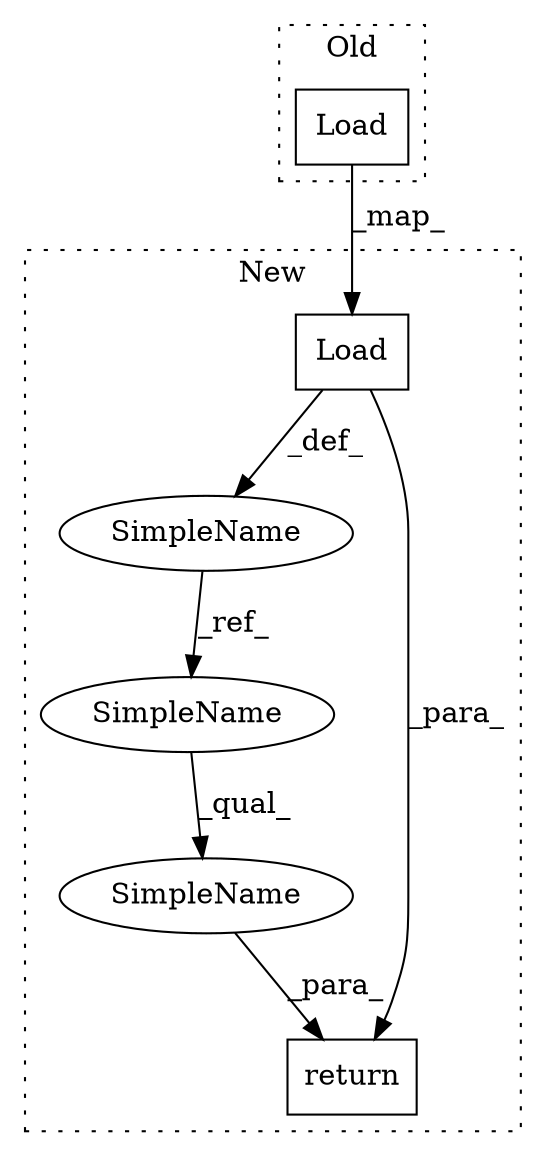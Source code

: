 digraph G {
subgraph cluster0 {
1 [label="Load" a="32" s="650" l="6" shape="box"];
label = "Old";
style="dotted";
}
subgraph cluster1 {
2 [label="Load" a="32" s="663" l="6" shape="box"];
3 [label="SimpleName" a="42" s="647" l="6" shape="ellipse"];
4 [label="SimpleName" a="42" s="731" l="17" shape="ellipse"];
5 [label="return" a="41" s="724" l="7" shape="box"];
6 [label="SimpleName" a="42" s="731" l="6" shape="ellipse"];
label = "New";
style="dotted";
}
1 -> 2 [label="_map_"];
2 -> 3 [label="_def_"];
2 -> 5 [label="_para_"];
3 -> 6 [label="_ref_"];
4 -> 5 [label="_para_"];
6 -> 4 [label="_qual_"];
}